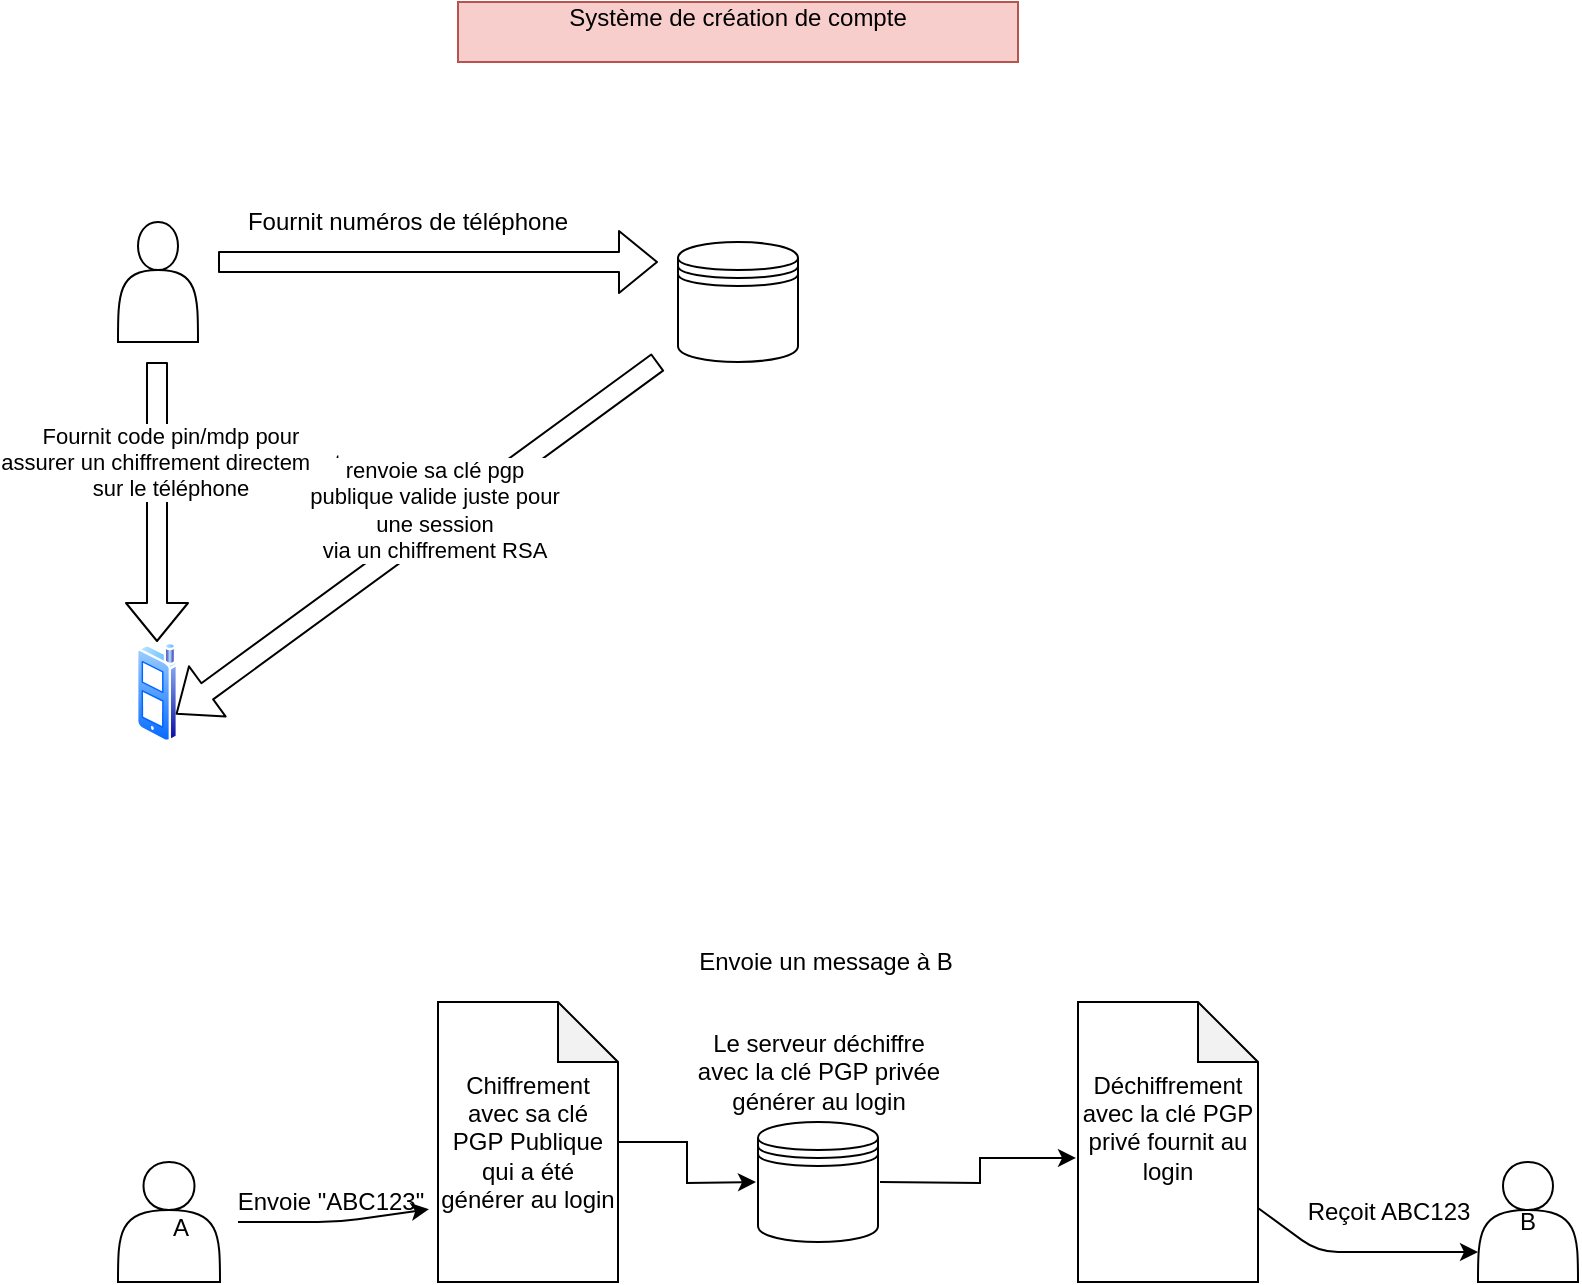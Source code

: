 <mxfile version="13.0.9" type="github"><diagram id="q3uF47VGn97GTaI-JDKz" name="Page-1"><mxGraphModel dx="1422" dy="791" grid="1" gridSize="10" guides="1" tooltips="1" connect="1" arrows="1" fold="1" page="1" pageScale="1" pageWidth="827" pageHeight="1169" math="0" shadow="0"><root><mxCell id="0"/><mxCell id="1" parent="0"/><mxCell id="LF0MHvsjvqHo_8RXa1ij-16" value="" style="shape=actor;whiteSpace=wrap;html=1;" vertex="1" parent="1"><mxGeometry x="60" y="270" width="40" height="60" as="geometry"/></mxCell><mxCell id="LF0MHvsjvqHo_8RXa1ij-17" value="&lt;div&gt;Système de création de compte&lt;/div&gt;&lt;div&gt;&lt;br&gt;&lt;/div&gt;" style="text;html=1;strokeColor=#b85450;fillColor=#f8cecc;align=center;verticalAlign=middle;whiteSpace=wrap;rounded=0;" vertex="1" parent="1"><mxGeometry x="230" y="160" width="280" height="30" as="geometry"/></mxCell><mxCell id="LF0MHvsjvqHo_8RXa1ij-20" value="" style="shape=flexArrow;endArrow=classic;html=1;" edge="1" parent="1"><mxGeometry width="50" height="50" relative="1" as="geometry"><mxPoint x="110" y="290" as="sourcePoint"/><mxPoint x="330" y="290" as="targetPoint"/><Array as="points"/></mxGeometry></mxCell><mxCell id="LF0MHvsjvqHo_8RXa1ij-21" value="&lt;div&gt;Fournit numéros de téléphone&lt;br&gt;&lt;/div&gt;" style="text;html=1;strokeColor=none;fillColor=none;align=center;verticalAlign=middle;whiteSpace=wrap;rounded=0;" vertex="1" parent="1"><mxGeometry x="90" y="260" width="230" height="20" as="geometry"/></mxCell><mxCell id="LF0MHvsjvqHo_8RXa1ij-22" value="" style="shape=datastore;whiteSpace=wrap;html=1;" vertex="1" parent="1"><mxGeometry x="340" y="280" width="60" height="60" as="geometry"/></mxCell><mxCell id="LF0MHvsjvqHo_8RXa1ij-23" value="" style="aspect=fixed;perimeter=ellipsePerimeter;html=1;align=center;shadow=0;dashed=0;spacingTop=3;image;image=img/lib/active_directory/cell_phone.svg;" vertex="1" parent="1"><mxGeometry x="69" y="480" width="21" height="50" as="geometry"/></mxCell><mxCell id="LF0MHvsjvqHo_8RXa1ij-24" value="" style="shape=flexArrow;endArrow=classic;html=1;" edge="1" parent="1" target="LF0MHvsjvqHo_8RXa1ij-23"><mxGeometry width="50" height="50" relative="1" as="geometry"><mxPoint x="79.5" y="340" as="sourcePoint"/><mxPoint x="79.5" y="430" as="targetPoint"/></mxGeometry></mxCell><mxCell id="LF0MHvsjvqHo_8RXa1ij-26" value="Fournit code pin/mdp pour &lt;br&gt;assurer un chiffrement directement&lt;br&gt;sur le téléphone" style="edgeLabel;html=1;align=center;verticalAlign=middle;resizable=0;points=[];" vertex="1" connectable="0" parent="LF0MHvsjvqHo_8RXa1ij-24"><mxGeometry x="-0.289" y="6" relative="1" as="geometry"><mxPoint as="offset"/></mxGeometry></mxCell><mxCell id="LF0MHvsjvqHo_8RXa1ij-27" value="" style="shape=flexArrow;endArrow=classic;html=1;entryX=1;entryY=0.75;entryDx=0;entryDy=0;" edge="1" parent="1" target="LF0MHvsjvqHo_8RXa1ij-23"><mxGeometry width="50" height="50" relative="1" as="geometry"><mxPoint x="330" y="340" as="sourcePoint"/><mxPoint x="120" y="510" as="targetPoint"/></mxGeometry></mxCell><mxCell id="LF0MHvsjvqHo_8RXa1ij-28" value="renvoie sa clé pgp&lt;br&gt;publique valide juste pour&lt;br&gt;&lt;div&gt;une session&lt;/div&gt;via un chiffrement RSA" style="edgeLabel;html=1;align=center;verticalAlign=middle;resizable=0;points=[];" vertex="1" connectable="0" parent="LF0MHvsjvqHo_8RXa1ij-27"><mxGeometry x="-0.1" y="-7" relative="1" as="geometry"><mxPoint as="offset"/></mxGeometry></mxCell><mxCell id="LF0MHvsjvqHo_8RXa1ij-34" value="Envoie un message à B" style="text;html=1;strokeColor=none;fillColor=none;align=center;verticalAlign=middle;whiteSpace=wrap;rounded=0;" vertex="1" parent="1"><mxGeometry x="264" y="630" width="300" height="20" as="geometry"/></mxCell><mxCell id="LF0MHvsjvqHo_8RXa1ij-35" value="" style="shape=actor;whiteSpace=wrap;html=1;" vertex="1" parent="1"><mxGeometry x="60" y="740" width="51" height="60" as="geometry"/></mxCell><mxCell id="LF0MHvsjvqHo_8RXa1ij-36" value="&lt;div&gt;A&lt;/div&gt;" style="text;html=1;align=center;verticalAlign=middle;resizable=0;points=[];autosize=1;" vertex="1" parent="LF0MHvsjvqHo_8RXa1ij-35"><mxGeometry x="21" y="23" width="20" height="20" as="geometry"/></mxCell><mxCell id="LF0MHvsjvqHo_8RXa1ij-38" value="" style="endArrow=classic;html=1;entryX=-0.05;entryY=0.74;entryDx=0;entryDy=0;entryPerimeter=0;" edge="1" parent="1" target="LF0MHvsjvqHo_8RXa1ij-40"><mxGeometry width="50" height="50" relative="1" as="geometry"><mxPoint x="120" y="770" as="sourcePoint"/><mxPoint x="210" y="780" as="targetPoint"/><Array as="points"><mxPoint x="170" y="770"/></Array></mxGeometry></mxCell><mxCell id="LF0MHvsjvqHo_8RXa1ij-39" value="Envoie &quot;ABC123&quot;" style="text;html=1;align=center;verticalAlign=middle;resizable=0;points=[];autosize=1;" vertex="1" parent="1"><mxGeometry x="111" y="750" width="110" height="20" as="geometry"/></mxCell><mxCell id="LF0MHvsjvqHo_8RXa1ij-42" value="" style="edgeStyle=orthogonalEdgeStyle;rounded=0;orthogonalLoop=1;jettySize=auto;html=1;" edge="1" parent="1" source="LF0MHvsjvqHo_8RXa1ij-40"><mxGeometry relative="1" as="geometry"><mxPoint x="379" y="750" as="targetPoint"/></mxGeometry></mxCell><mxCell id="LF0MHvsjvqHo_8RXa1ij-40" value="Chiffrement avec sa clé PGP Publique&lt;br&gt;qui a été générer au login" style="shape=note;whiteSpace=wrap;html=1;backgroundOutline=1;darkOpacity=0.05;" vertex="1" parent="1"><mxGeometry x="220" y="660" width="90" height="140" as="geometry"/></mxCell><mxCell id="LF0MHvsjvqHo_8RXa1ij-43" value="" style="shape=datastore;whiteSpace=wrap;html=1;" vertex="1" parent="1"><mxGeometry x="380" y="720" width="60" height="60" as="geometry"/></mxCell><mxCell id="LF0MHvsjvqHo_8RXa1ij-45" value="Le serveur déchiffre &lt;br&gt;avec la clé PGP privée&lt;br&gt;générer au login" style="text;html=1;align=center;verticalAlign=middle;resizable=0;points=[];autosize=1;" vertex="1" parent="1"><mxGeometry x="340" y="670" width="140" height="50" as="geometry"/></mxCell><mxCell id="LF0MHvsjvqHo_8RXa1ij-46" value="&lt;div&gt;Déchiffrement avec la clé PGP privé fournit au login&lt;/div&gt;&lt;div&gt;&lt;br&gt;&lt;/div&gt;" style="shape=note;whiteSpace=wrap;html=1;backgroundOutline=1;darkOpacity=0.05;" vertex="1" parent="1"><mxGeometry x="540" y="660" width="90" height="140" as="geometry"/></mxCell><mxCell id="LF0MHvsjvqHo_8RXa1ij-48" value="" style="edgeStyle=orthogonalEdgeStyle;rounded=0;orthogonalLoop=1;jettySize=auto;html=1;entryX=-0.011;entryY=0.557;entryDx=0;entryDy=0;entryPerimeter=0;" edge="1" parent="1" target="LF0MHvsjvqHo_8RXa1ij-46"><mxGeometry relative="1" as="geometry"><mxPoint x="441" y="750" as="sourcePoint"/><mxPoint x="510" y="770" as="targetPoint"/></mxGeometry></mxCell><mxCell id="LF0MHvsjvqHo_8RXa1ij-49" value="B" style="shape=actor;whiteSpace=wrap;html=1;" vertex="1" parent="1"><mxGeometry x="740" y="740" width="50" height="60" as="geometry"/></mxCell><mxCell id="LF0MHvsjvqHo_8RXa1ij-50" value="" style="endArrow=classic;html=1;entryX=0;entryY=0.75;entryDx=0;entryDy=0;" edge="1" parent="1" source="LF0MHvsjvqHo_8RXa1ij-46" target="LF0MHvsjvqHo_8RXa1ij-49"><mxGeometry width="50" height="50" relative="1" as="geometry"><mxPoint x="650" y="810" as="sourcePoint"/><mxPoint x="700" y="760" as="targetPoint"/><Array as="points"><mxPoint x="660" y="785"/></Array></mxGeometry></mxCell><mxCell id="LF0MHvsjvqHo_8RXa1ij-51" value="Reçoit ABC123" style="text;html=1;align=center;verticalAlign=middle;resizable=0;points=[];autosize=1;" vertex="1" parent="1"><mxGeometry x="645" y="755" width="100" height="20" as="geometry"/></mxCell></root></mxGraphModel></diagram></mxfile>